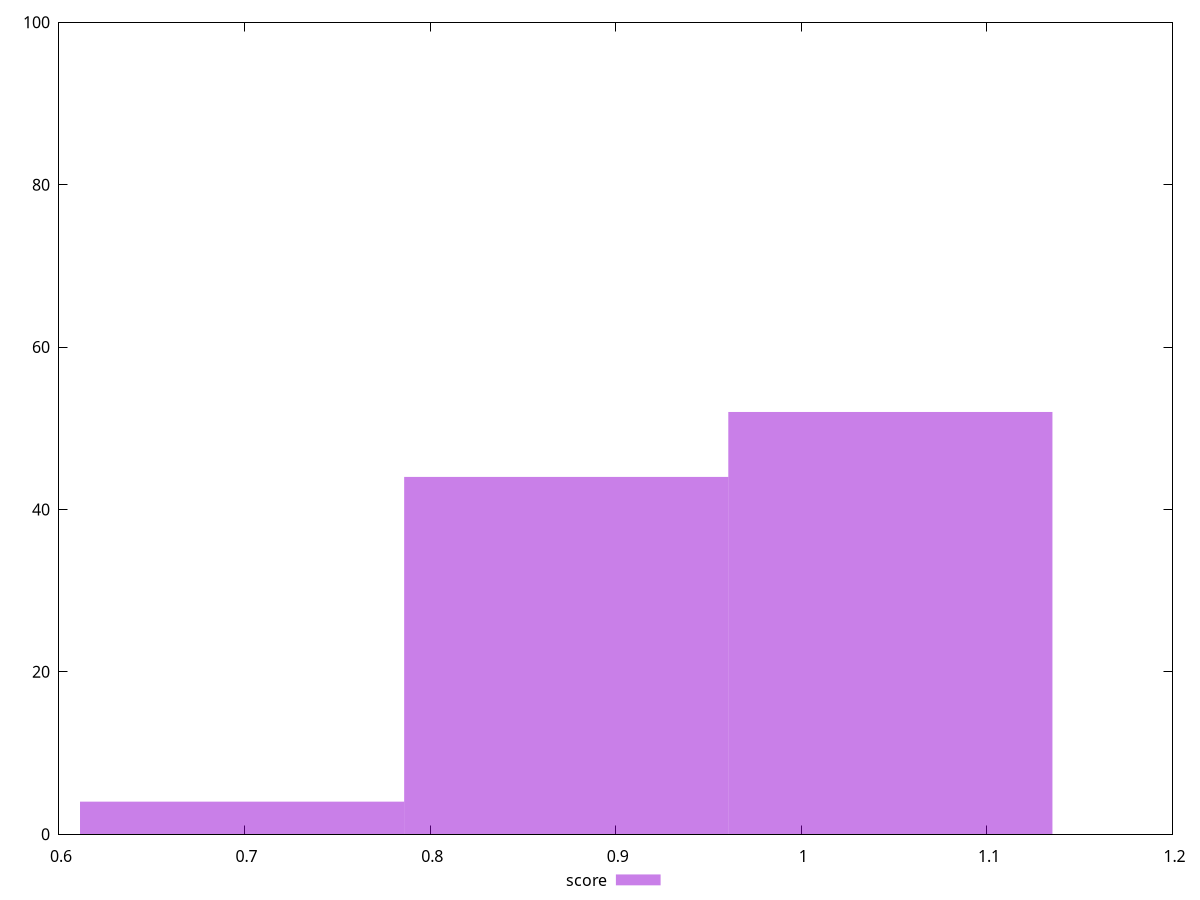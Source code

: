 reset
set terminal svg size 640, 490 enhanced background rgb 'white'
set output "reprap/uses-http2/samples/pages+cached+noexternal/score/histogram.svg"

$score <<EOF
0.8733154302350193 44
1.0479785162820232 52
0.6986523441880155 4
EOF

set key outside below
set boxwidth 0.17466308604700387
set yrange [0:100]
set style fill transparent solid 0.5 noborder

plot \
  $score title "score" with boxes, \


reset